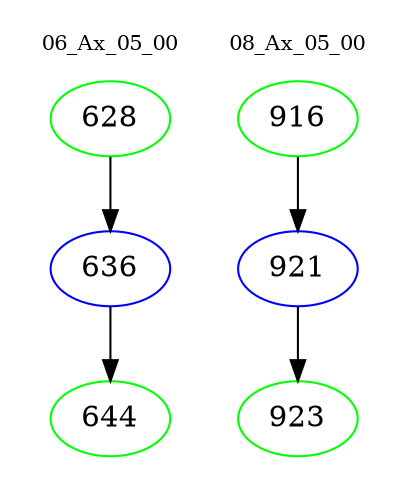 digraph{
subgraph cluster_0 {
color = white
label = "06_Ax_05_00";
fontsize=10;
T0_628 [label="628", color="green"]
T0_628 -> T0_636 [color="black"]
T0_636 [label="636", color="blue"]
T0_636 -> T0_644 [color="black"]
T0_644 [label="644", color="green"]
}
subgraph cluster_1 {
color = white
label = "08_Ax_05_00";
fontsize=10;
T1_916 [label="916", color="green"]
T1_916 -> T1_921 [color="black"]
T1_921 [label="921", color="blue"]
T1_921 -> T1_923 [color="black"]
T1_923 [label="923", color="green"]
}
}
